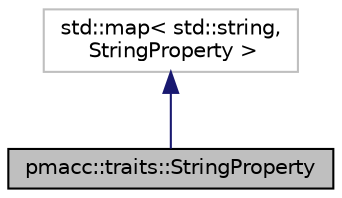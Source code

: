 digraph "pmacc::traits::StringProperty"
{
 // LATEX_PDF_SIZE
  edge [fontname="Helvetica",fontsize="10",labelfontname="Helvetica",labelfontsize="10"];
  node [fontname="Helvetica",fontsize="10",shape=record];
  Node1 [label="pmacc::traits::StringProperty",height=0.2,width=0.4,color="black", fillcolor="grey75", style="filled", fontcolor="black",tooltip="a property with sub properties"];
  Node2 -> Node1 [dir="back",color="midnightblue",fontsize="10",style="solid",fontname="Helvetica"];
  Node2 [label="std::map\< std::string,\l StringProperty \>",height=0.2,width=0.4,color="grey75", fillcolor="white", style="filled",tooltip=" "];
}
